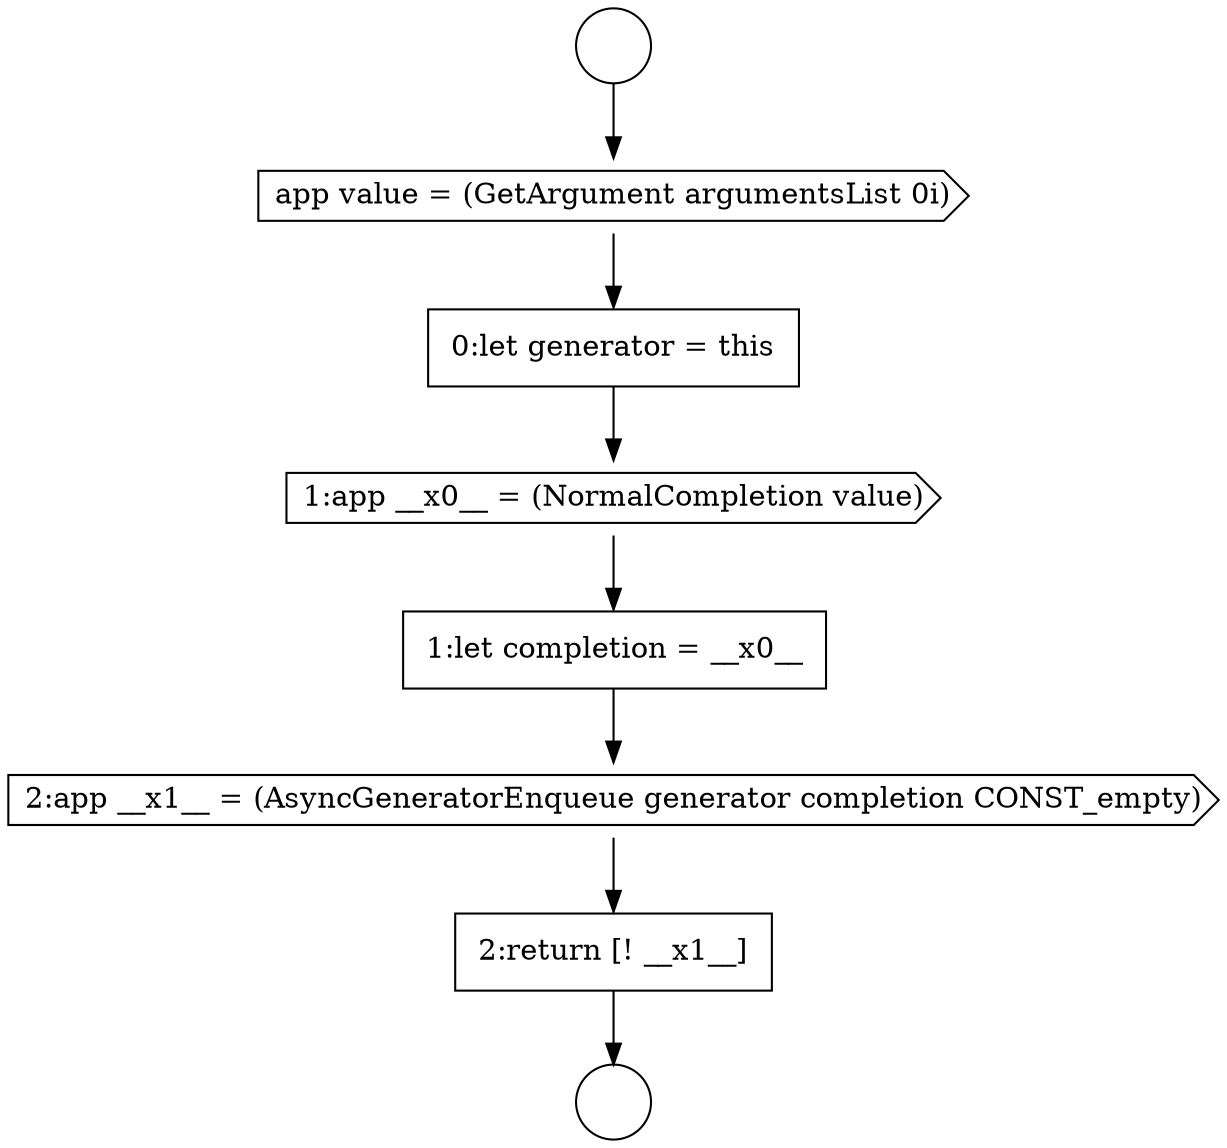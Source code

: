 digraph {
  node19254 [shape=none, margin=0, label=<<font color="black">
    <table border="0" cellborder="1" cellspacing="0" cellpadding="10">
      <tr><td align="left">0:let generator = this</td></tr>
    </table>
  </font>> color="black" fillcolor="white" style=filled]
  node19251 [shape=circle label=" " color="black" fillcolor="white" style=filled]
  node19256 [shape=none, margin=0, label=<<font color="black">
    <table border="0" cellborder="1" cellspacing="0" cellpadding="10">
      <tr><td align="left">1:let completion = __x0__</td></tr>
    </table>
  </font>> color="black" fillcolor="white" style=filled]
  node19257 [shape=cds, label=<<font color="black">2:app __x1__ = (AsyncGeneratorEnqueue generator completion CONST_empty)</font>> color="black" fillcolor="white" style=filled]
  node19252 [shape=circle label=" " color="black" fillcolor="white" style=filled]
  node19253 [shape=cds, label=<<font color="black">app value = (GetArgument argumentsList 0i)</font>> color="black" fillcolor="white" style=filled]
  node19255 [shape=cds, label=<<font color="black">1:app __x0__ = (NormalCompletion value)</font>> color="black" fillcolor="white" style=filled]
  node19258 [shape=none, margin=0, label=<<font color="black">
    <table border="0" cellborder="1" cellspacing="0" cellpadding="10">
      <tr><td align="left">2:return [! __x1__]</td></tr>
    </table>
  </font>> color="black" fillcolor="white" style=filled]
  node19253 -> node19254 [ color="black"]
  node19257 -> node19258 [ color="black"]
  node19254 -> node19255 [ color="black"]
  node19258 -> node19252 [ color="black"]
  node19255 -> node19256 [ color="black"]
  node19256 -> node19257 [ color="black"]
  node19251 -> node19253 [ color="black"]
}
